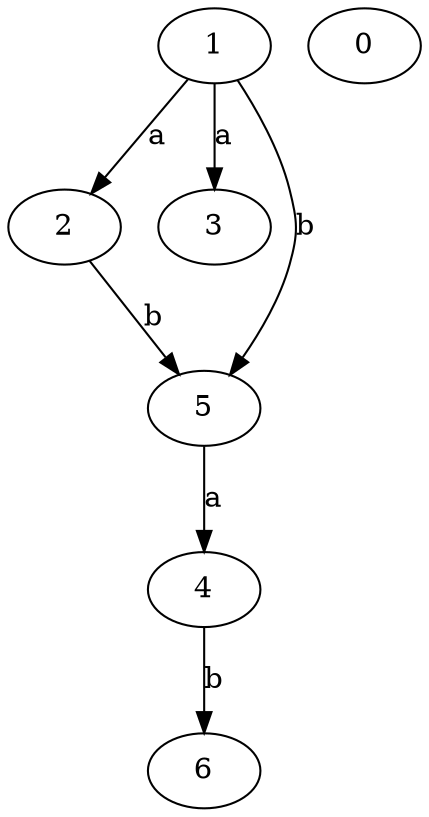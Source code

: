 strict digraph  {
1;
2;
3;
0;
4;
5;
6;
1 -> 2  [label=a];
1 -> 3  [label=a];
1 -> 5  [label=b];
2 -> 5  [label=b];
4 -> 6  [label=b];
5 -> 4  [label=a];
}
